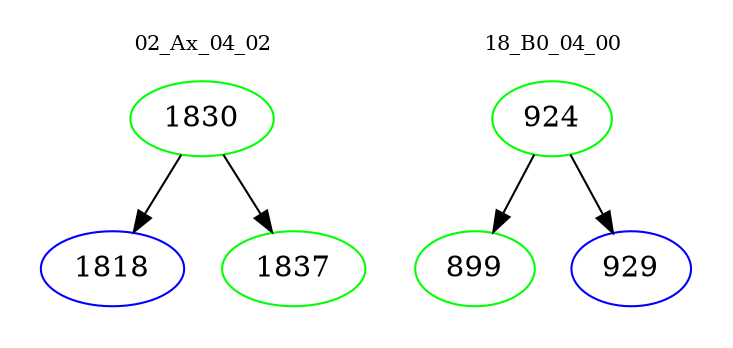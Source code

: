 digraph{
subgraph cluster_0 {
color = white
label = "02_Ax_04_02";
fontsize=10;
T0_1830 [label="1830", color="green"]
T0_1830 -> T0_1818 [color="black"]
T0_1818 [label="1818", color="blue"]
T0_1830 -> T0_1837 [color="black"]
T0_1837 [label="1837", color="green"]
}
subgraph cluster_1 {
color = white
label = "18_B0_04_00";
fontsize=10;
T1_924 [label="924", color="green"]
T1_924 -> T1_899 [color="black"]
T1_899 [label="899", color="green"]
T1_924 -> T1_929 [color="black"]
T1_929 [label="929", color="blue"]
}
}
